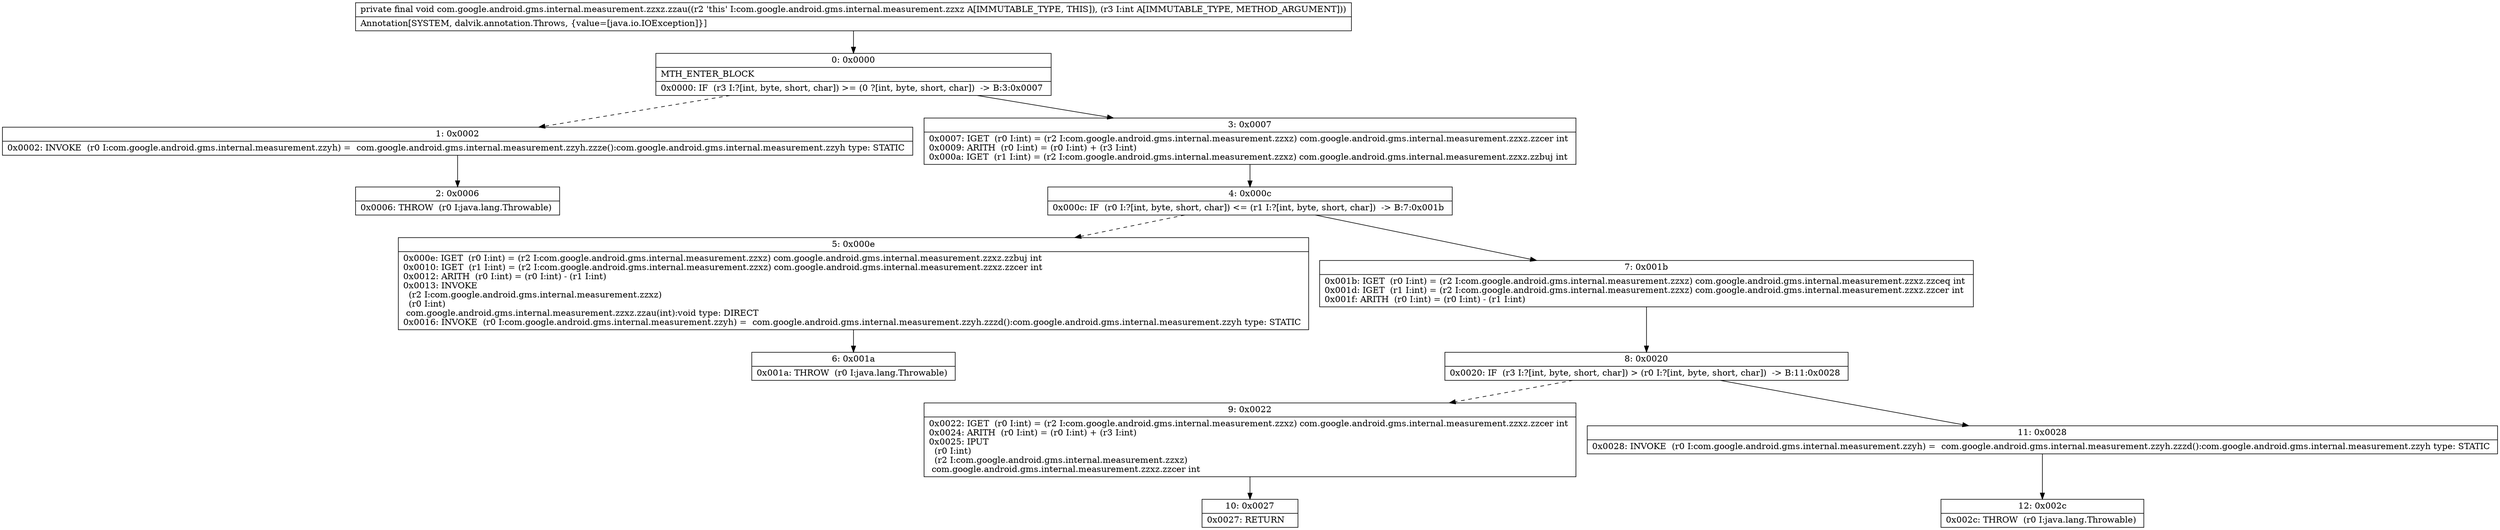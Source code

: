 digraph "CFG forcom.google.android.gms.internal.measurement.zzxz.zzau(I)V" {
Node_0 [shape=record,label="{0\:\ 0x0000|MTH_ENTER_BLOCK\l|0x0000: IF  (r3 I:?[int, byte, short, char]) \>= (0 ?[int, byte, short, char])  \-\> B:3:0x0007 \l}"];
Node_1 [shape=record,label="{1\:\ 0x0002|0x0002: INVOKE  (r0 I:com.google.android.gms.internal.measurement.zzyh) =  com.google.android.gms.internal.measurement.zzyh.zzze():com.google.android.gms.internal.measurement.zzyh type: STATIC \l}"];
Node_2 [shape=record,label="{2\:\ 0x0006|0x0006: THROW  (r0 I:java.lang.Throwable) \l}"];
Node_3 [shape=record,label="{3\:\ 0x0007|0x0007: IGET  (r0 I:int) = (r2 I:com.google.android.gms.internal.measurement.zzxz) com.google.android.gms.internal.measurement.zzxz.zzcer int \l0x0009: ARITH  (r0 I:int) = (r0 I:int) + (r3 I:int) \l0x000a: IGET  (r1 I:int) = (r2 I:com.google.android.gms.internal.measurement.zzxz) com.google.android.gms.internal.measurement.zzxz.zzbuj int \l}"];
Node_4 [shape=record,label="{4\:\ 0x000c|0x000c: IF  (r0 I:?[int, byte, short, char]) \<= (r1 I:?[int, byte, short, char])  \-\> B:7:0x001b \l}"];
Node_5 [shape=record,label="{5\:\ 0x000e|0x000e: IGET  (r0 I:int) = (r2 I:com.google.android.gms.internal.measurement.zzxz) com.google.android.gms.internal.measurement.zzxz.zzbuj int \l0x0010: IGET  (r1 I:int) = (r2 I:com.google.android.gms.internal.measurement.zzxz) com.google.android.gms.internal.measurement.zzxz.zzcer int \l0x0012: ARITH  (r0 I:int) = (r0 I:int) \- (r1 I:int) \l0x0013: INVOKE  \l  (r2 I:com.google.android.gms.internal.measurement.zzxz)\l  (r0 I:int)\l com.google.android.gms.internal.measurement.zzxz.zzau(int):void type: DIRECT \l0x0016: INVOKE  (r0 I:com.google.android.gms.internal.measurement.zzyh) =  com.google.android.gms.internal.measurement.zzyh.zzzd():com.google.android.gms.internal.measurement.zzyh type: STATIC \l}"];
Node_6 [shape=record,label="{6\:\ 0x001a|0x001a: THROW  (r0 I:java.lang.Throwable) \l}"];
Node_7 [shape=record,label="{7\:\ 0x001b|0x001b: IGET  (r0 I:int) = (r2 I:com.google.android.gms.internal.measurement.zzxz) com.google.android.gms.internal.measurement.zzxz.zzceq int \l0x001d: IGET  (r1 I:int) = (r2 I:com.google.android.gms.internal.measurement.zzxz) com.google.android.gms.internal.measurement.zzxz.zzcer int \l0x001f: ARITH  (r0 I:int) = (r0 I:int) \- (r1 I:int) \l}"];
Node_8 [shape=record,label="{8\:\ 0x0020|0x0020: IF  (r3 I:?[int, byte, short, char]) \> (r0 I:?[int, byte, short, char])  \-\> B:11:0x0028 \l}"];
Node_9 [shape=record,label="{9\:\ 0x0022|0x0022: IGET  (r0 I:int) = (r2 I:com.google.android.gms.internal.measurement.zzxz) com.google.android.gms.internal.measurement.zzxz.zzcer int \l0x0024: ARITH  (r0 I:int) = (r0 I:int) + (r3 I:int) \l0x0025: IPUT  \l  (r0 I:int)\l  (r2 I:com.google.android.gms.internal.measurement.zzxz)\l com.google.android.gms.internal.measurement.zzxz.zzcer int \l}"];
Node_10 [shape=record,label="{10\:\ 0x0027|0x0027: RETURN   \l}"];
Node_11 [shape=record,label="{11\:\ 0x0028|0x0028: INVOKE  (r0 I:com.google.android.gms.internal.measurement.zzyh) =  com.google.android.gms.internal.measurement.zzyh.zzzd():com.google.android.gms.internal.measurement.zzyh type: STATIC \l}"];
Node_12 [shape=record,label="{12\:\ 0x002c|0x002c: THROW  (r0 I:java.lang.Throwable) \l}"];
MethodNode[shape=record,label="{private final void com.google.android.gms.internal.measurement.zzxz.zzau((r2 'this' I:com.google.android.gms.internal.measurement.zzxz A[IMMUTABLE_TYPE, THIS]), (r3 I:int A[IMMUTABLE_TYPE, METHOD_ARGUMENT]))  | Annotation[SYSTEM, dalvik.annotation.Throws, \{value=[java.io.IOException]\}]\l}"];
MethodNode -> Node_0;
Node_0 -> Node_1[style=dashed];
Node_0 -> Node_3;
Node_1 -> Node_2;
Node_3 -> Node_4;
Node_4 -> Node_5[style=dashed];
Node_4 -> Node_7;
Node_5 -> Node_6;
Node_7 -> Node_8;
Node_8 -> Node_9[style=dashed];
Node_8 -> Node_11;
Node_9 -> Node_10;
Node_11 -> Node_12;
}

